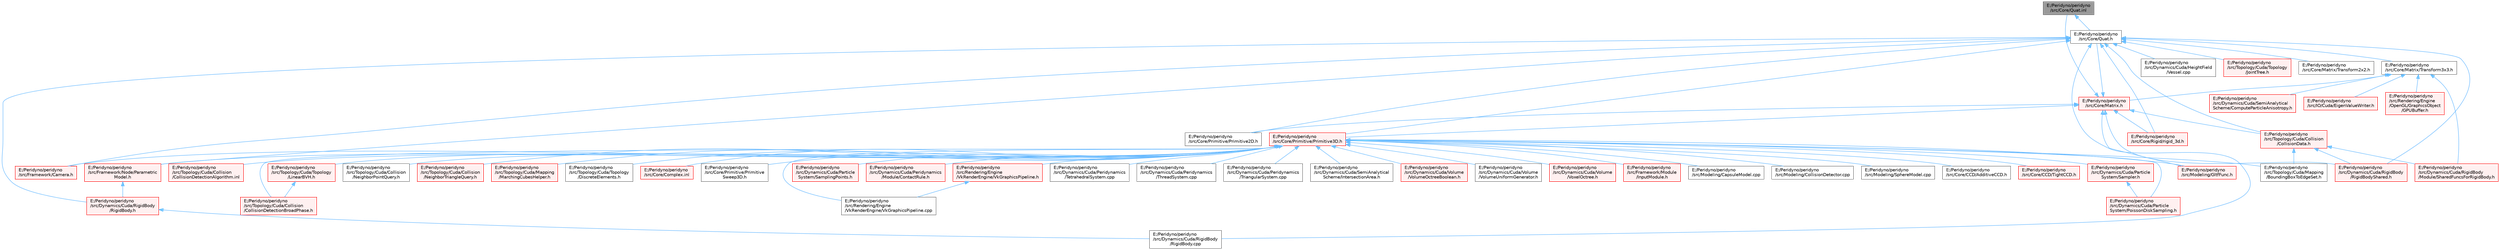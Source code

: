 digraph "E:/Peridyno/peridyno/src/Core/Quat.inl"
{
 // LATEX_PDF_SIZE
  bgcolor="transparent";
  edge [fontname=Helvetica,fontsize=10,labelfontname=Helvetica,labelfontsize=10];
  node [fontname=Helvetica,fontsize=10,shape=box,height=0.2,width=0.4];
  Node1 [id="Node000001",label="E:/Peridyno/peridyno\l/src/Core/Quat.inl",height=0.2,width=0.4,color="gray40", fillcolor="grey60", style="filled", fontcolor="black",tooltip=" "];
  Node1 -> Node2 [id="edge1_Node000001_Node000002",dir="back",color="steelblue1",style="solid",tooltip=" "];
  Node2 [id="Node000002",label="E:/Peridyno/peridyno\l/src/Core/Quat.h",height=0.2,width=0.4,color="grey40", fillcolor="white", style="filled",URL="$_quat_8h.html",tooltip="Implementation of quaternion."];
  Node2 -> Node3 [id="edge2_Node000002_Node000003",dir="back",color="steelblue1",style="solid",tooltip=" "];
  Node3 [id="Node000003",label="E:/Peridyno/peridyno\l/src/Core/Matrix/Transform2x2.h",height=0.2,width=0.4,color="grey40", fillcolor="white", style="filled",URL="$_transform2x2_8h.html",tooltip=" "];
  Node2 -> Node4 [id="edge3_Node000002_Node000004",dir="back",color="steelblue1",style="solid",tooltip=" "];
  Node4 [id="Node000004",label="E:/Peridyno/peridyno\l/src/Core/Matrix/Transform3x3.h",height=0.2,width=0.4,color="grey40", fillcolor="white", style="filled",URL="$_transform3x3_8h.html",tooltip=" "];
  Node4 -> Node5 [id="edge4_Node000004_Node000005",dir="back",color="steelblue1",style="solid",tooltip=" "];
  Node5 [id="Node000005",label="E:/Peridyno/peridyno\l/src/Core/Matrix.h",height=0.2,width=0.4,color="red", fillcolor="#FFF0F0", style="filled",URL="$_matrix_8h.html",tooltip=" "];
  Node5 -> Node556 [id="edge5_Node000005_Node000556",dir="back",color="steelblue1",style="solid",tooltip=" "];
  Node556 [id="Node000556",label="E:/Peridyno/peridyno\l/src/Core/Primitive/Primitive2D.h",height=0.2,width=0.4,color="grey40", fillcolor="white", style="filled",URL="$_primitive2_d_8h.html",tooltip=" "];
  Node5 -> Node558 [id="edge6_Node000005_Node000558",dir="back",color="steelblue1",style="solid",tooltip=" "];
  Node558 [id="Node000558",label="E:/Peridyno/peridyno\l/src/Core/Primitive/Primitive3D.h",height=0.2,width=0.4,color="red", fillcolor="#FFF0F0", style="filled",URL="$_primitive3_d_8h.html",tooltip=" "];
  Node558 -> Node559 [id="edge7_Node000558_Node000559",dir="back",color="steelblue1",style="solid",tooltip=" "];
  Node559 [id="Node000559",label="E:/Peridyno/peridyno\l/src/Core/CCD/AdditiveCCD.h",height=0.2,width=0.4,color="grey40", fillcolor="white", style="filled",URL="$_additive_c_c_d_8h.html",tooltip=" "];
  Node558 -> Node560 [id="edge8_Node000558_Node000560",dir="back",color="steelblue1",style="solid",tooltip=" "];
  Node560 [id="Node000560",label="E:/Peridyno/peridyno\l/src/Core/CCD/TightCCD.h",height=0.2,width=0.4,color="red", fillcolor="#FFF0F0", style="filled",URL="$_tight_c_c_d_8h.html",tooltip=" "];
  Node558 -> Node549 [id="edge9_Node000558_Node000549",dir="back",color="steelblue1",style="solid",tooltip=" "];
  Node549 [id="Node000549",label="E:/Peridyno/peridyno\l/src/Core/Complex.inl",height=0.2,width=0.4,color="red", fillcolor="#FFF0F0", style="filled",URL="$_complex_8inl.html",tooltip=" "];
  Node558 -> Node552 [id="edge10_Node000558_Node000552",dir="back",color="steelblue1",style="solid",tooltip=" "];
  Node552 [id="Node000552",label="E:/Peridyno/peridyno\l/src/Core/Primitive/Primitive\lSweep3D.h",height=0.2,width=0.4,color="grey40", fillcolor="white", style="filled",URL="$_primitive_sweep3_d_8h.html",tooltip="This class is implemented for continuous collision detection."];
  Node558 -> Node270 [id="edge11_Node000558_Node000270",dir="back",color="steelblue1",style="solid",tooltip=" "];
  Node270 [id="Node000270",label="E:/Peridyno/peridyno\l/src/Dynamics/Cuda/Particle\lSystem/PoissonDiskSampling.h",height=0.2,width=0.4,color="red", fillcolor="#FFF0F0", style="filled",URL="$_poisson_disk_sampling_8h.html",tooltip=" "];
  Node558 -> Node271 [id="edge12_Node000558_Node000271",dir="back",color="steelblue1",style="solid",tooltip=" "];
  Node271 [id="Node000271",label="E:/Peridyno/peridyno\l/src/Dynamics/Cuda/Particle\lSystem/Sampler.h",height=0.2,width=0.4,color="red", fillcolor="#FFF0F0", style="filled",URL="$_sampler_8h.html",tooltip=" "];
  Node271 -> Node270 [id="edge13_Node000271_Node000270",dir="back",color="steelblue1",style="solid",tooltip=" "];
  Node558 -> Node278 [id="edge14_Node000558_Node000278",dir="back",color="steelblue1",style="solid",tooltip=" "];
  Node278 [id="Node000278",label="E:/Peridyno/peridyno\l/src/Dynamics/Cuda/Particle\lSystem/SamplingPoints.h",height=0.2,width=0.4,color="red", fillcolor="#FFF0F0", style="filled",URL="$_sampling_points_8h.html",tooltip=" "];
  Node558 -> Node15 [id="edge15_Node000558_Node000015",dir="back",color="steelblue1",style="solid",tooltip=" "];
  Node15 [id="Node000015",label="E:/Peridyno/peridyno\l/src/Dynamics/Cuda/Peridynamics\l/Module/ContactRule.h",height=0.2,width=0.4,color="red", fillcolor="#FFF0F0", style="filled",URL="$_contact_rule_8h.html",tooltip=" "];
  Node558 -> Node281 [id="edge16_Node000558_Node000281",dir="back",color="steelblue1",style="solid",tooltip=" "];
  Node281 [id="Node000281",label="E:/Peridyno/peridyno\l/src/Dynamics/Cuda/Peridynamics\l/TetrahedralSystem.cpp",height=0.2,width=0.4,color="grey40", fillcolor="white", style="filled",URL="$_tetrahedral_system_8cpp.html",tooltip=" "];
  Node558 -> Node284 [id="edge17_Node000558_Node000284",dir="back",color="steelblue1",style="solid",tooltip=" "];
  Node284 [id="Node000284",label="E:/Peridyno/peridyno\l/src/Dynamics/Cuda/Peridynamics\l/ThreadSystem.cpp",height=0.2,width=0.4,color="grey40", fillcolor="white", style="filled",URL="$_thread_system_8cpp.html",tooltip=" "];
  Node558 -> Node113 [id="edge18_Node000558_Node000113",dir="back",color="steelblue1",style="solid",tooltip=" "];
  Node113 [id="Node000113",label="E:/Peridyno/peridyno\l/src/Dynamics/Cuda/Peridynamics\l/TriangularSystem.cpp",height=0.2,width=0.4,color="grey40", fillcolor="white", style="filled",URL="$_triangular_system_8cpp.html",tooltip=" "];
  Node558 -> Node561 [id="edge19_Node000558_Node000561",dir="back",color="steelblue1",style="solid",tooltip=" "];
  Node561 [id="Node000561",label="E:/Peridyno/peridyno\l/src/Dynamics/Cuda/SemiAnalytical\lScheme/IntersectionArea.h",height=0.2,width=0.4,color="grey40", fillcolor="white", style="filled",URL="$_intersection_area_8h.html",tooltip=" "];
  Node558 -> Node309 [id="edge20_Node000558_Node000309",dir="back",color="steelblue1",style="solid",tooltip=" "];
  Node309 [id="Node000309",label="E:/Peridyno/peridyno\l/src/Dynamics/Cuda/Volume\l/VolumeOctreeBoolean.h",height=0.2,width=0.4,color="red", fillcolor="#FFF0F0", style="filled",URL="$_volume_octree_boolean_8h.html",tooltip=" "];
  Node558 -> Node314 [id="edge21_Node000558_Node000314",dir="back",color="steelblue1",style="solid",tooltip=" "];
  Node314 [id="Node000314",label="E:/Peridyno/peridyno\l/src/Dynamics/Cuda/Volume\l/VolumeUniformGenerator.h",height=0.2,width=0.4,color="grey40", fillcolor="white", style="filled",URL="$_volume_uniform_generator_8h.html",tooltip=" "];
  Node558 -> Node450 [id="edge22_Node000558_Node000450",dir="back",color="steelblue1",style="solid",tooltip=" "];
  Node450 [id="Node000450",label="E:/Peridyno/peridyno\l/src/Dynamics/Cuda/Volume\l/VoxelOctree.h",height=0.2,width=0.4,color="red", fillcolor="#FFF0F0", style="filled",URL="$_voxel_octree_8h.html",tooltip=" "];
  Node558 -> Node562 [id="edge23_Node000558_Node000562",dir="back",color="steelblue1",style="solid",tooltip=" "];
  Node562 [id="Node000562",label="E:/Peridyno/peridyno\l/src/Framework/Camera.h",height=0.2,width=0.4,color="red", fillcolor="#FFF0F0", style="filled",URL="$_framework_2_camera_8h.html",tooltip=" "];
  Node558 -> Node134 [id="edge24_Node000558_Node000134",dir="back",color="steelblue1",style="solid",tooltip=" "];
  Node134 [id="Node000134",label="E:/Peridyno/peridyno\l/src/Framework/Module\l/InputModule.h",height=0.2,width=0.4,color="red", fillcolor="#FFF0F0", style="filled",URL="$_input_module_8h.html",tooltip=" "];
  Node558 -> Node328 [id="edge25_Node000558_Node000328",dir="back",color="steelblue1",style="solid",tooltip=" "];
  Node328 [id="Node000328",label="E:/Peridyno/peridyno\l/src/Framework/Node/Parametric\lModel.h",height=0.2,width=0.4,color="red", fillcolor="#FFF0F0", style="filled",URL="$_parametric_model_8h.html",tooltip=" "];
  Node328 -> Node336 [id="edge26_Node000328_Node000336",dir="back",color="steelblue1",style="solid",tooltip=" "];
  Node336 [id="Node000336",label="E:/Peridyno/peridyno\l/src/Dynamics/Cuda/RigidBody\l/RigidBody.h",height=0.2,width=0.4,color="red", fillcolor="#FFF0F0", style="filled",URL="$_rigid_body_8h.html",tooltip=" "];
  Node336 -> Node339 [id="edge27_Node000336_Node000339",dir="back",color="steelblue1",style="solid",tooltip=" "];
  Node339 [id="Node000339",label="E:/Peridyno/peridyno\l/src/Dynamics/Cuda/RigidBody\l/RigidBody.cpp",height=0.2,width=0.4,color="grey40", fillcolor="white", style="filled",URL="$_rigid_body_8cpp.html",tooltip=" "];
  Node558 -> Node355 [id="edge28_Node000558_Node000355",dir="back",color="steelblue1",style="solid",tooltip=" "];
  Node355 [id="Node000355",label="E:/Peridyno/peridyno\l/src/Modeling/CapsuleModel.cpp",height=0.2,width=0.4,color="grey40", fillcolor="white", style="filled",URL="$_capsule_model_8cpp.html",tooltip=" "];
  Node558 -> Node356 [id="edge29_Node000558_Node000356",dir="back",color="steelblue1",style="solid",tooltip=" "];
  Node356 [id="Node000356",label="E:/Peridyno/peridyno\l/src/Modeling/CollisionDetector.cpp",height=0.2,width=0.4,color="grey40", fillcolor="white", style="filled",URL="$_collision_detector_8cpp.html",tooltip=" "];
  Node558 -> Node500 [id="edge30_Node000558_Node000500",dir="back",color="steelblue1",style="solid",tooltip=" "];
  Node500 [id="Node000500",label="E:/Peridyno/peridyno\l/src/Modeling/GltfFunc.h",height=0.2,width=0.4,color="red", fillcolor="#FFF0F0", style="filled",URL="$_gltf_func_8h.html",tooltip=" "];
  Node558 -> Node367 [id="edge31_Node000558_Node000367",dir="back",color="steelblue1",style="solid",tooltip=" "];
  Node367 [id="Node000367",label="E:/Peridyno/peridyno\l/src/Modeling/SphereModel.cpp",height=0.2,width=0.4,color="grey40", fillcolor="white", style="filled",URL="$_sphere_model_8cpp.html",tooltip=" "];
  Node558 -> Node528 [id="edge32_Node000558_Node000528",dir="back",color="steelblue1",style="solid",tooltip=" "];
  Node528 [id="Node000528",label="E:/Peridyno/peridyno\l/src/Rendering/Engine\l/VkRenderEngine/VkGraphicsPipeline.cpp",height=0.2,width=0.4,color="grey40", fillcolor="white", style="filled",URL="$_vk_graphics_pipeline_8cpp.html",tooltip=" "];
  Node558 -> Node525 [id="edge33_Node000558_Node000525",dir="back",color="steelblue1",style="solid",tooltip=" "];
  Node525 [id="Node000525",label="E:/Peridyno/peridyno\l/src/Rendering/Engine\l/VkRenderEngine/VkGraphicsPipeline.h",height=0.2,width=0.4,color="red", fillcolor="#FFF0F0", style="filled",URL="$_vk_graphics_pipeline_8h.html",tooltip=" "];
  Node525 -> Node528 [id="edge34_Node000525_Node000528",dir="back",color="steelblue1",style="solid",tooltip=" "];
  Node558 -> Node564 [id="edge35_Node000558_Node000564",dir="back",color="steelblue1",style="solid",tooltip=" "];
  Node564 [id="Node000564",label="E:/Peridyno/peridyno\l/src/Topology/Cuda/Collision\l/CollisionDetectionAlgorithm.inl",height=0.2,width=0.4,color="red", fillcolor="#FFF0F0", style="filled",URL="$_collision_detection_algorithm_8inl.html",tooltip=" "];
  Node558 -> Node83 [id="edge36_Node000558_Node000083",dir="back",color="steelblue1",style="solid",tooltip=" "];
  Node83 [id="Node000083",label="E:/Peridyno/peridyno\l/src/Topology/Cuda/Collision\l/CollisionDetectionBroadPhase.h",height=0.2,width=0.4,color="red", fillcolor="#FFF0F0", style="filled",URL="$_cuda_2_collision_2_collision_detection_broad_phase_8h.html",tooltip=" "];
  Node558 -> Node87 [id="edge37_Node000558_Node000087",dir="back",color="steelblue1",style="solid",tooltip=" "];
  Node87 [id="Node000087",label="E:/Peridyno/peridyno\l/src/Topology/Cuda/Collision\l/NeighborPointQuery.h",height=0.2,width=0.4,color="grey40", fillcolor="white", style="filled",URL="$_topology_2_cuda_2_collision_2_neighbor_point_query_8h.html",tooltip=" "];
  Node558 -> Node88 [id="edge38_Node000558_Node000088",dir="back",color="steelblue1",style="solid",tooltip=" "];
  Node88 [id="Node000088",label="E:/Peridyno/peridyno\l/src/Topology/Cuda/Collision\l/NeighborTriangleQuery.h",height=0.2,width=0.4,color="red", fillcolor="#FFF0F0", style="filled",URL="$_neighbor_triangle_query_8h.html",tooltip=" "];
  Node558 -> Node435 [id="edge39_Node000558_Node000435",dir="back",color="steelblue1",style="solid",tooltip=" "];
  Node435 [id="Node000435",label="E:/Peridyno/peridyno\l/src/Topology/Cuda/Mapping\l/BoundingBoxToEdgeSet.h",height=0.2,width=0.4,color="grey40", fillcolor="white", style="filled",URL="$_bounding_box_to_edge_set_8h.html",tooltip=" "];
  Node558 -> Node476 [id="edge40_Node000558_Node000476",dir="back",color="steelblue1",style="solid",tooltip=" "];
  Node476 [id="Node000476",label="E:/Peridyno/peridyno\l/src/Topology/Cuda/Mapping\l/MarchingCubesHelper.h",height=0.2,width=0.4,color="red", fillcolor="#FFF0F0", style="filled",URL="$_marching_cubes_helper_8h.html",tooltip=" "];
  Node558 -> Node477 [id="edge41_Node000558_Node000477",dir="back",color="steelblue1",style="solid",tooltip=" "];
  Node477 [id="Node000477",label="E:/Peridyno/peridyno\l/src/Topology/Cuda/Topology\l/DiscreteElements.h",height=0.2,width=0.4,color="grey40", fillcolor="white", style="filled",URL="$_cuda_2_topology_2_discrete_elements_8h.html",tooltip=" "];
  Node558 -> Node541 [id="edge42_Node000558_Node000541",dir="back",color="steelblue1",style="solid",tooltip=" "];
  Node541 [id="Node000541",label="E:/Peridyno/peridyno\l/src/Topology/Cuda/Topology\l/LinearBVH.h",height=0.2,width=0.4,color="red", fillcolor="#FFF0F0", style="filled",URL="$_linear_b_v_h_8h.html",tooltip=" "];
  Node541 -> Node83 [id="edge43_Node000541_Node000083",dir="back",color="steelblue1",style="solid",tooltip=" "];
  Node5 -> Node2 [id="edge44_Node000005_Node000002",dir="back",color="steelblue1",style="solid",tooltip=" "];
  Node5 -> Node1 [id="edge45_Node000005_Node000001",dir="back",color="steelblue1",style="solid",tooltip=" "];
  Node5 -> Node647 [id="edge46_Node000005_Node000647",dir="back",color="steelblue1",style="solid",tooltip=" "];
  Node647 [id="Node000647",label="E:/Peridyno/peridyno\l/src/Core/Rigid/rigid_3d.h",height=0.2,width=0.4,color="red", fillcolor="#FFF0F0", style="filled",URL="$rigid__3d_8h.html",tooltip=" "];
  Node5 -> Node649 [id="edge47_Node000005_Node000649",dir="back",color="steelblue1",style="solid",tooltip=" "];
  Node649 [id="Node000649",label="E:/Peridyno/peridyno\l/src/Dynamics/Cuda/RigidBody\l/RigidBodyShared.h",height=0.2,width=0.4,color="red", fillcolor="#FFF0F0", style="filled",URL="$_rigid_body_shared_8h.html",tooltip=" "];
  Node5 -> Node500 [id="edge48_Node000005_Node000500",dir="back",color="steelblue1",style="solid",tooltip=" "];
  Node5 -> Node650 [id="edge49_Node000005_Node000650",dir="back",color="steelblue1",style="solid",tooltip=" "];
  Node650 [id="Node000650",label="E:/Peridyno/peridyno\l/src/Topology/Cuda/Collision\l/CollisionData.h",height=0.2,width=0.4,color="red", fillcolor="#FFF0F0", style="filled",URL="$_collision_data_8h.html",tooltip=" "];
  Node650 -> Node569 [id="edge50_Node000650_Node000569",dir="back",color="steelblue1",style="solid",tooltip=" "];
  Node569 [id="Node000569",label="E:/Peridyno/peridyno\l/src/Dynamics/Cuda/RigidBody\l/Module/SharedFuncsForRigidBody.h",height=0.2,width=0.4,color="red", fillcolor="#FFF0F0", style="filled",URL="$_shared_funcs_for_rigid_body_8h.html",tooltip=" "];
  Node650 -> Node649 [id="edge51_Node000650_Node000649",dir="back",color="steelblue1",style="solid",tooltip=" "];
  Node650 -> Node435 [id="edge52_Node000650_Node000435",dir="back",color="steelblue1",style="solid",tooltip=" "];
  Node4 -> Node569 [id="edge53_Node000004_Node000569",dir="back",color="steelblue1",style="solid",tooltip=" "];
  Node4 -> Node66 [id="edge54_Node000004_Node000066",dir="back",color="steelblue1",style="solid",tooltip=" "];
  Node66 [id="Node000066",label="E:/Peridyno/peridyno\l/src/Dynamics/Cuda/SemiAnalytical\lScheme/ComputeParticleAnisotropy.h",height=0.2,width=0.4,color="red", fillcolor="#FFF0F0", style="filled",URL="$_compute_particle_anisotropy_8h.html",tooltip=" "];
  Node4 -> Node239 [id="edge55_Node000004_Node000239",dir="back",color="steelblue1",style="solid",tooltip=" "];
  Node239 [id="Node000239",label="E:/Peridyno/peridyno\l/src/IO/Cuda/EigenValueWriter.h",height=0.2,width=0.4,color="red", fillcolor="#FFF0F0", style="filled",URL="$_eigen_value_writer_8h.html",tooltip=" "];
  Node4 -> Node457 [id="edge56_Node000004_Node000457",dir="back",color="steelblue1",style="solid",tooltip=" "];
  Node457 [id="Node000457",label="E:/Peridyno/peridyno\l/src/Rendering/Engine\l/OpenGL/GraphicsObject\l/GPUBuffer.h",height=0.2,width=0.4,color="red", fillcolor="#FFF0F0", style="filled",URL="$_g_p_u_buffer_8h.html",tooltip=" "];
  Node2 -> Node556 [id="edge57_Node000002_Node000556",dir="back",color="steelblue1",style="solid",tooltip=" "];
  Node2 -> Node558 [id="edge58_Node000002_Node000558",dir="back",color="steelblue1",style="solid",tooltip=" "];
  Node2 -> Node647 [id="edge59_Node000002_Node000647",dir="back",color="steelblue1",style="solid",tooltip=" "];
  Node2 -> Node338 [id="edge60_Node000002_Node000338",dir="back",color="steelblue1",style="solid",tooltip=" "];
  Node338 [id="Node000338",label="E:/Peridyno/peridyno\l/src/Dynamics/Cuda/HeightField\l/Vessel.cpp",height=0.2,width=0.4,color="grey40", fillcolor="white", style="filled",URL="$_vessel_8cpp.html",tooltip=" "];
  Node2 -> Node339 [id="edge61_Node000002_Node000339",dir="back",color="steelblue1",style="solid",tooltip=" "];
  Node2 -> Node336 [id="edge62_Node000002_Node000336",dir="back",color="steelblue1",style="solid",tooltip=" "];
  Node2 -> Node649 [id="edge63_Node000002_Node000649",dir="back",color="steelblue1",style="solid",tooltip=" "];
  Node2 -> Node562 [id="edge64_Node000002_Node000562",dir="back",color="steelblue1",style="solid",tooltip=" "];
  Node2 -> Node328 [id="edge65_Node000002_Node000328",dir="back",color="steelblue1",style="solid",tooltip=" "];
  Node2 -> Node650 [id="edge66_Node000002_Node000650",dir="back",color="steelblue1",style="solid",tooltip=" "];
  Node2 -> Node483 [id="edge67_Node000002_Node000483",dir="back",color="steelblue1",style="solid",tooltip=" "];
  Node483 [id="Node000483",label="E:/Peridyno/peridyno\l/src/Topology/Cuda/Topology\l/JointTree.h",height=0.2,width=0.4,color="red", fillcolor="#FFF0F0", style="filled",URL="$_joint_tree_8h.html",tooltip=" "];
}
